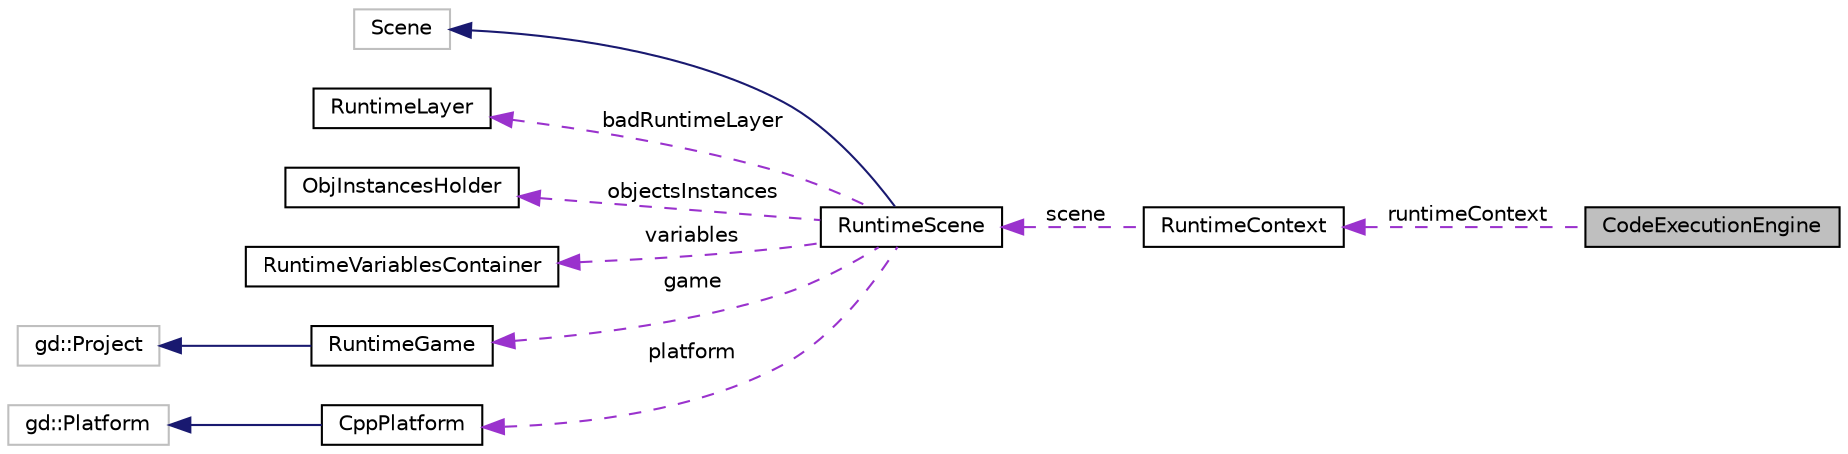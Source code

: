 digraph "CodeExecutionEngine"
{
  edge [fontname="Helvetica",fontsize="10",labelfontname="Helvetica",labelfontsize="10"];
  node [fontname="Helvetica",fontsize="10",shape=record];
  rankdir="LR";
  Node1 [label="CodeExecutionEngine",height=0.2,width=0.4,color="black", fillcolor="grey75", style="filled" fontcolor="black"];
  Node2 -> Node1 [dir="back",color="darkorchid3",fontsize="10",style="dashed",label=" runtimeContext" ,fontname="Helvetica"];
  Node2 [label="RuntimeContext",height=0.2,width=0.4,color="black", fillcolor="white", style="filled",URL="$dd/de6/class_runtime_context.html",tooltip="Helper class used by events generated code to get access to various things without including &quot;heavy&quot; ..."];
  Node3 -> Node2 [dir="back",color="darkorchid3",fontsize="10",style="dashed",label=" scene" ,fontname="Helvetica"];
  Node3 [label="RuntimeScene",height=0.2,width=0.4,color="black", fillcolor="white", style="filled",URL="$d7/d7f/class_runtime_scene.html",tooltip="Represents a scene being played. "];
  Node4 -> Node3 [dir="back",color="midnightblue",fontsize="10",style="solid",fontname="Helvetica"];
  Node4 [label="Scene",height=0.2,width=0.4,color="grey75", fillcolor="white", style="filled"];
  Node5 -> Node3 [dir="back",color="darkorchid3",fontsize="10",style="dashed",label=" badRuntimeLayer" ,fontname="Helvetica"];
  Node5 [label="RuntimeLayer",height=0.2,width=0.4,color="black", fillcolor="white", style="filled",URL="$dd/daf/class_runtime_layer.html",tooltip="A layer of a layout, used to display objects using RuntimeCamera. "];
  Node6 -> Node3 [dir="back",color="darkorchid3",fontsize="10",style="dashed",label=" objectsInstances" ,fontname="Helvetica"];
  Node6 [label="ObjInstancesHolder",height=0.2,width=0.4,color="black", fillcolor="white", style="filled",URL="$d3/de4/class_obj_instances_holder.html",tooltip="Hold lists of objects classified by the name of the objects. "];
  Node7 -> Node3 [dir="back",color="darkorchid3",fontsize="10",style="dashed",label=" variables" ,fontname="Helvetica"];
  Node7 [label="RuntimeVariablesContainer",height=0.2,width=0.4,color="black", fillcolor="white", style="filled",URL="$d3/de0/class_runtime_variables_container.html",tooltip="Container for gd::Variable used at by games at runtime. "];
  Node8 -> Node3 [dir="back",color="darkorchid3",fontsize="10",style="dashed",label=" game" ,fontname="Helvetica"];
  Node8 [label="RuntimeGame",height=0.2,width=0.4,color="black", fillcolor="white", style="filled",URL="$d8/ddb/class_runtime_game.html",tooltip="Represents a game being played. "];
  Node9 -> Node8 [dir="back",color="midnightblue",fontsize="10",style="solid",fontname="Helvetica"];
  Node9 [label="gd::Project",height=0.2,width=0.4,color="grey75", fillcolor="white", style="filled"];
  Node10 -> Node3 [dir="back",color="darkorchid3",fontsize="10",style="dashed",label=" platform" ,fontname="Helvetica"];
  Node10 [label="CppPlatform",height=0.2,width=0.4,color="black", fillcolor="white", style="filled",URL="$d3/d7d/class_cpp_platform.html",tooltip="GDevelop C++ Platform. "];
  Node11 -> Node10 [dir="back",color="midnightblue",fontsize="10",style="solid",fontname="Helvetica"];
  Node11 [label="gd::Platform",height=0.2,width=0.4,color="grey75", fillcolor="white", style="filled"];
}
